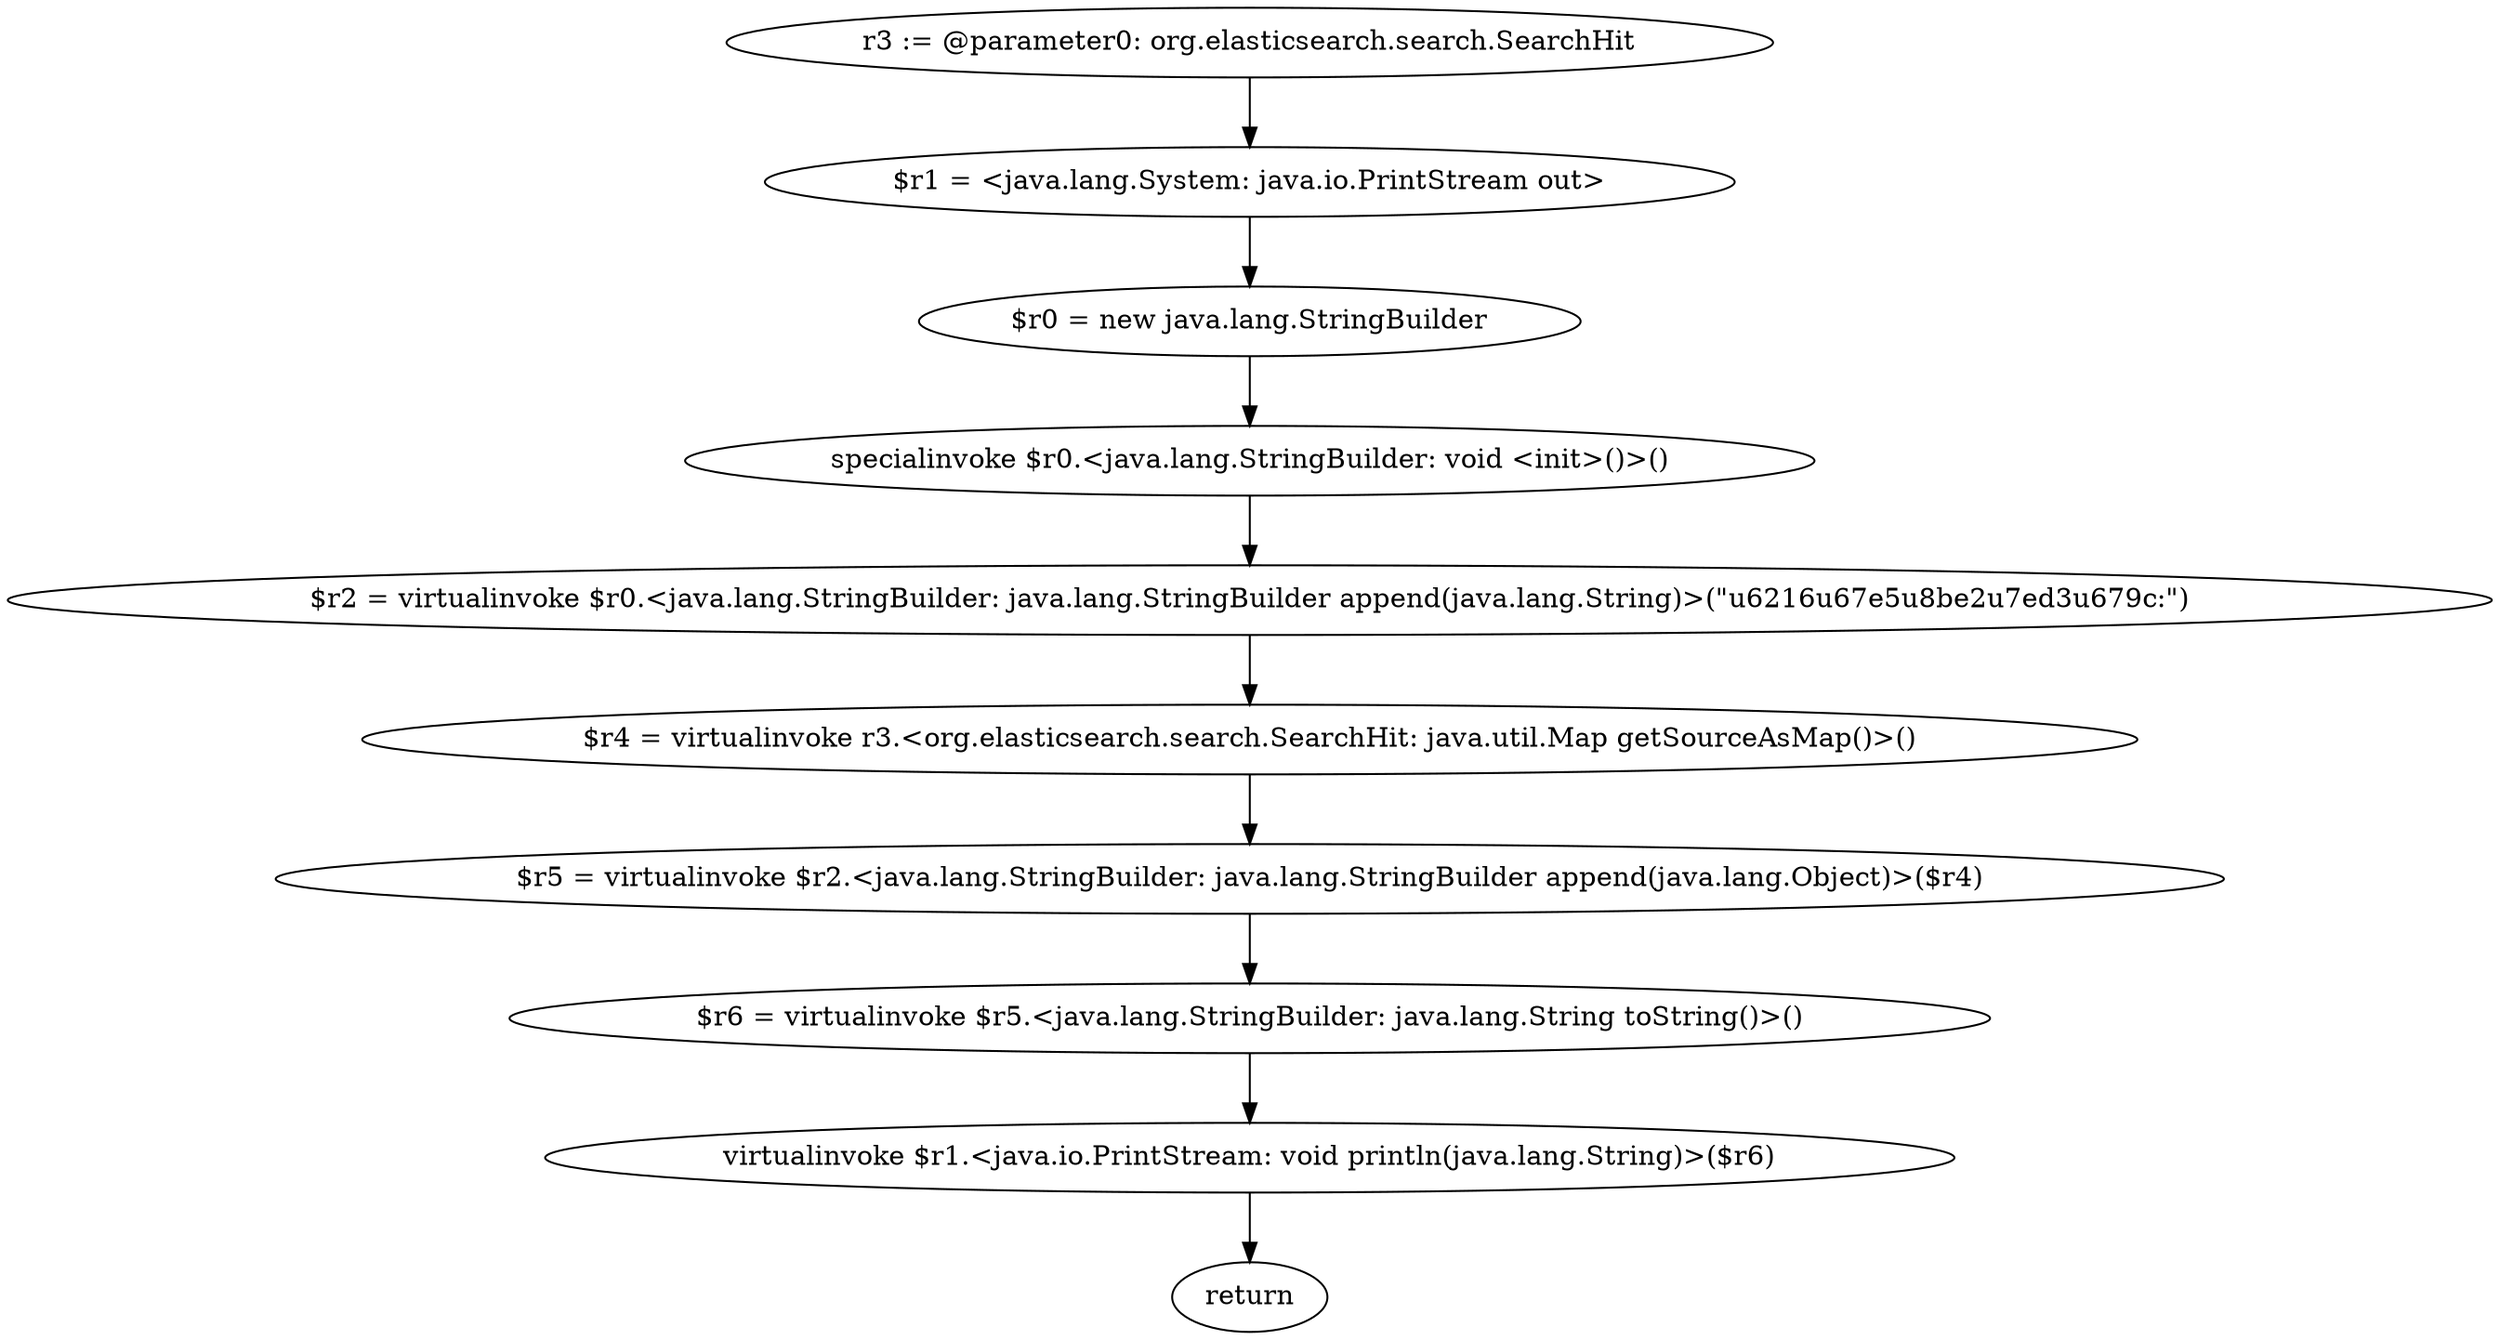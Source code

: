 digraph "unitGraph" {
    "r3 := @parameter0: org.elasticsearch.search.SearchHit"
    "$r1 = <java.lang.System: java.io.PrintStream out>"
    "$r0 = new java.lang.StringBuilder"
    "specialinvoke $r0.<java.lang.StringBuilder: void <init>()>()"
    "$r2 = virtualinvoke $r0.<java.lang.StringBuilder: java.lang.StringBuilder append(java.lang.String)>(\"\u6216\u67e5\u8be2\u7ed3\u679c:\")"
    "$r4 = virtualinvoke r3.<org.elasticsearch.search.SearchHit: java.util.Map getSourceAsMap()>()"
    "$r5 = virtualinvoke $r2.<java.lang.StringBuilder: java.lang.StringBuilder append(java.lang.Object)>($r4)"
    "$r6 = virtualinvoke $r5.<java.lang.StringBuilder: java.lang.String toString()>()"
    "virtualinvoke $r1.<java.io.PrintStream: void println(java.lang.String)>($r6)"
    "return"
    "r3 := @parameter0: org.elasticsearch.search.SearchHit"->"$r1 = <java.lang.System: java.io.PrintStream out>";
    "$r1 = <java.lang.System: java.io.PrintStream out>"->"$r0 = new java.lang.StringBuilder";
    "$r0 = new java.lang.StringBuilder"->"specialinvoke $r0.<java.lang.StringBuilder: void <init>()>()";
    "specialinvoke $r0.<java.lang.StringBuilder: void <init>()>()"->"$r2 = virtualinvoke $r0.<java.lang.StringBuilder: java.lang.StringBuilder append(java.lang.String)>(\"\u6216\u67e5\u8be2\u7ed3\u679c:\")";
    "$r2 = virtualinvoke $r0.<java.lang.StringBuilder: java.lang.StringBuilder append(java.lang.String)>(\"\u6216\u67e5\u8be2\u7ed3\u679c:\")"->"$r4 = virtualinvoke r3.<org.elasticsearch.search.SearchHit: java.util.Map getSourceAsMap()>()";
    "$r4 = virtualinvoke r3.<org.elasticsearch.search.SearchHit: java.util.Map getSourceAsMap()>()"->"$r5 = virtualinvoke $r2.<java.lang.StringBuilder: java.lang.StringBuilder append(java.lang.Object)>($r4)";
    "$r5 = virtualinvoke $r2.<java.lang.StringBuilder: java.lang.StringBuilder append(java.lang.Object)>($r4)"->"$r6 = virtualinvoke $r5.<java.lang.StringBuilder: java.lang.String toString()>()";
    "$r6 = virtualinvoke $r5.<java.lang.StringBuilder: java.lang.String toString()>()"->"virtualinvoke $r1.<java.io.PrintStream: void println(java.lang.String)>($r6)";
    "virtualinvoke $r1.<java.io.PrintStream: void println(java.lang.String)>($r6)"->"return";
}
